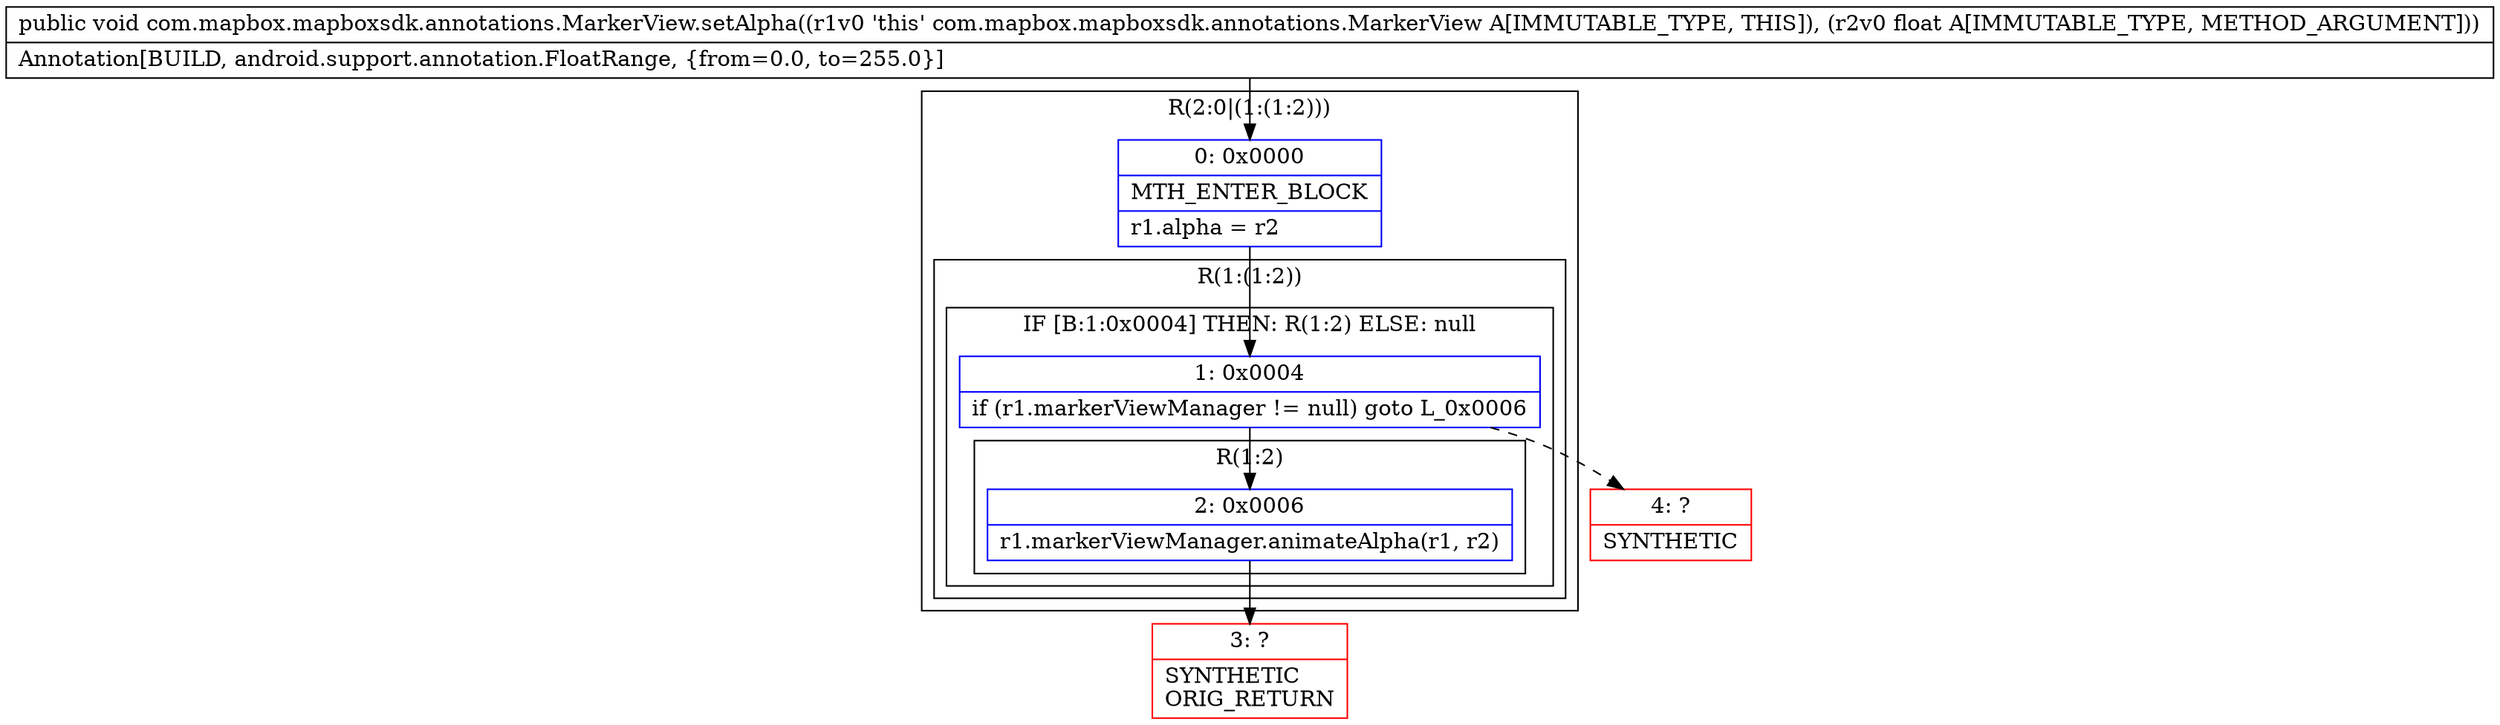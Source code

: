 digraph "CFG forcom.mapbox.mapboxsdk.annotations.MarkerView.setAlpha(F)V" {
subgraph cluster_Region_310488771 {
label = "R(2:0|(1:(1:2)))";
node [shape=record,color=blue];
Node_0 [shape=record,label="{0\:\ 0x0000|MTH_ENTER_BLOCK\l|r1.alpha = r2\l}"];
subgraph cluster_Region_1867792839 {
label = "R(1:(1:2))";
node [shape=record,color=blue];
subgraph cluster_IfRegion_1280946916 {
label = "IF [B:1:0x0004] THEN: R(1:2) ELSE: null";
node [shape=record,color=blue];
Node_1 [shape=record,label="{1\:\ 0x0004|if (r1.markerViewManager != null) goto L_0x0006\l}"];
subgraph cluster_Region_1337535651 {
label = "R(1:2)";
node [shape=record,color=blue];
Node_2 [shape=record,label="{2\:\ 0x0006|r1.markerViewManager.animateAlpha(r1, r2)\l}"];
}
}
}
}
Node_3 [shape=record,color=red,label="{3\:\ ?|SYNTHETIC\lORIG_RETURN\l}"];
Node_4 [shape=record,color=red,label="{4\:\ ?|SYNTHETIC\l}"];
MethodNode[shape=record,label="{public void com.mapbox.mapboxsdk.annotations.MarkerView.setAlpha((r1v0 'this' com.mapbox.mapboxsdk.annotations.MarkerView A[IMMUTABLE_TYPE, THIS]), (r2v0 float A[IMMUTABLE_TYPE, METHOD_ARGUMENT]))  | Annotation[BUILD, android.support.annotation.FloatRange, \{from=0.0, to=255.0\}]\l}"];
MethodNode -> Node_0;
Node_0 -> Node_1;
Node_1 -> Node_2;
Node_1 -> Node_4[style=dashed];
Node_2 -> Node_3;
}

